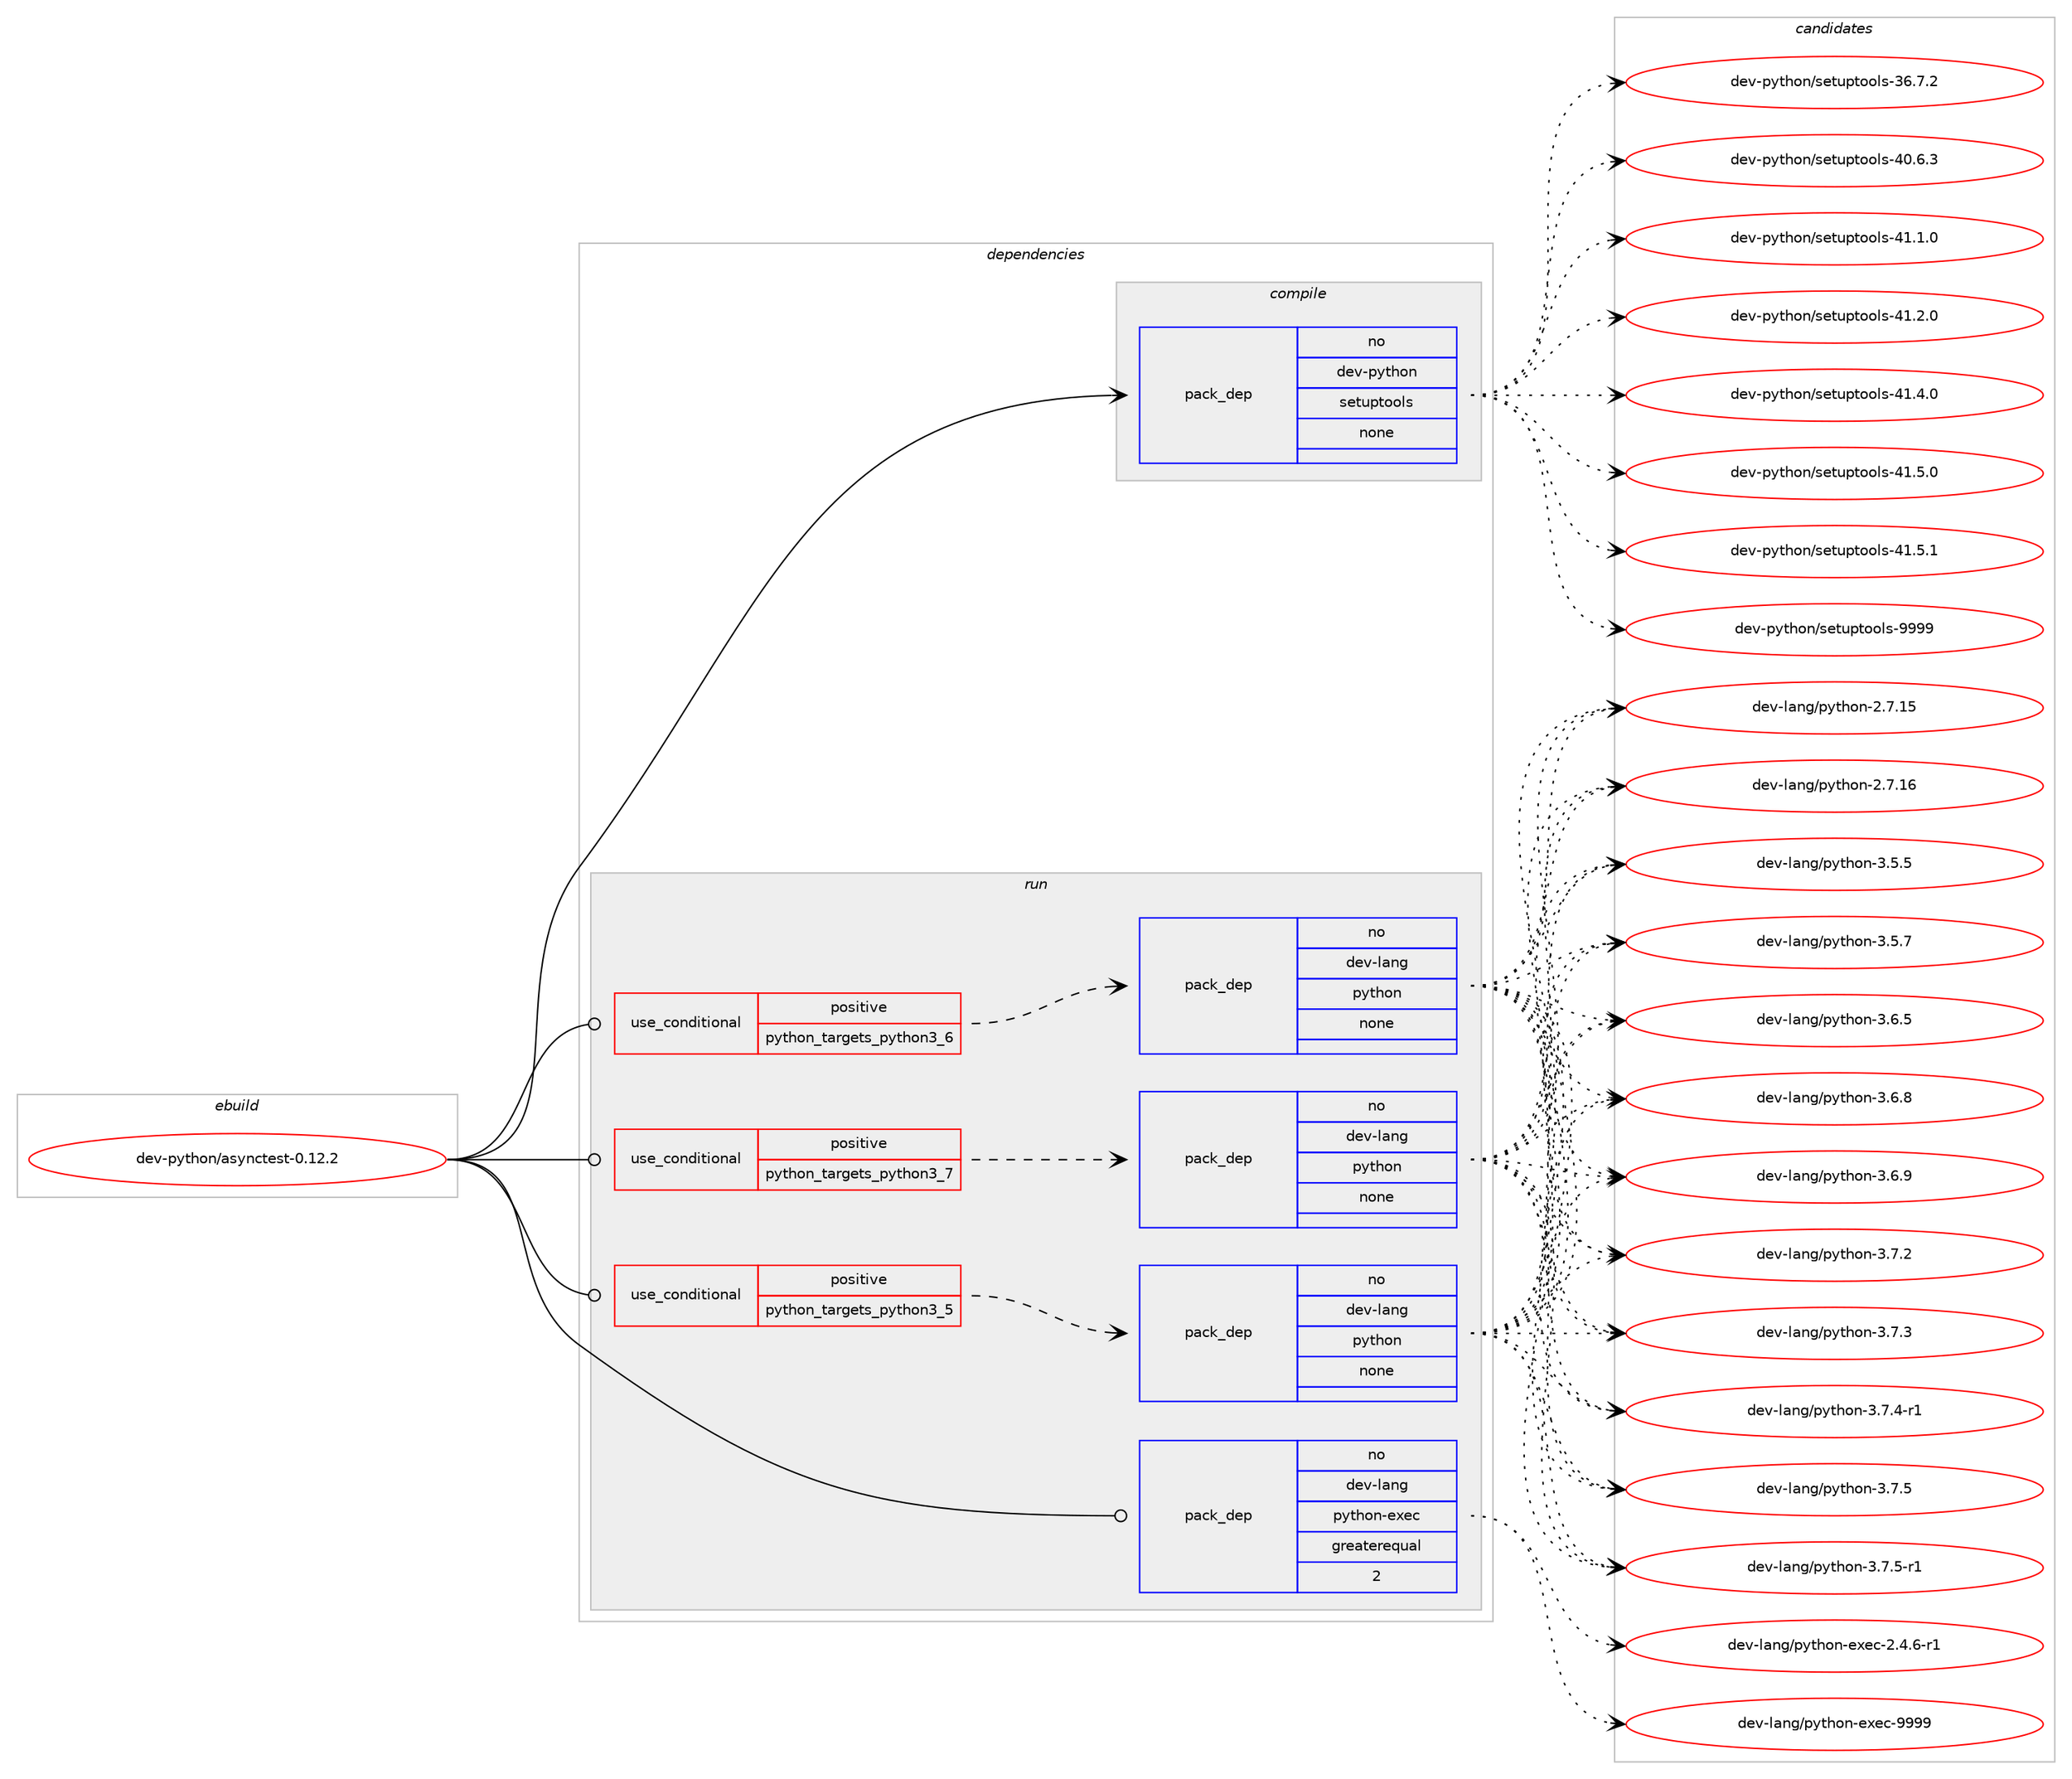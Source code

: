 digraph prolog {

# *************
# Graph options
# *************

newrank=true;
concentrate=true;
compound=true;
graph [rankdir=LR,fontname=Helvetica,fontsize=10,ranksep=1.5];#, ranksep=2.5, nodesep=0.2];
edge  [arrowhead=vee];
node  [fontname=Helvetica,fontsize=10];

# **********
# The ebuild
# **********

subgraph cluster_leftcol {
color=gray;
rank=same;
label=<<i>ebuild</i>>;
id [label="dev-python/asynctest-0.12.2", color=red, width=4, href="../dev-python/asynctest-0.12.2.svg"];
}

# ****************
# The dependencies
# ****************

subgraph cluster_midcol {
color=gray;
label=<<i>dependencies</i>>;
subgraph cluster_compile {
fillcolor="#eeeeee";
style=filled;
label=<<i>compile</i>>;
subgraph pack446959 {
dependency595144 [label=<<TABLE BORDER="0" CELLBORDER="1" CELLSPACING="0" CELLPADDING="4" WIDTH="220"><TR><TD ROWSPAN="6" CELLPADDING="30">pack_dep</TD></TR><TR><TD WIDTH="110">no</TD></TR><TR><TD>dev-python</TD></TR><TR><TD>setuptools</TD></TR><TR><TD>none</TD></TR><TR><TD></TD></TR></TABLE>>, shape=none, color=blue];
}
id:e -> dependency595144:w [weight=20,style="solid",arrowhead="vee"];
}
subgraph cluster_compileandrun {
fillcolor="#eeeeee";
style=filled;
label=<<i>compile and run</i>>;
}
subgraph cluster_run {
fillcolor="#eeeeee";
style=filled;
label=<<i>run</i>>;
subgraph cond136413 {
dependency595145 [label=<<TABLE BORDER="0" CELLBORDER="1" CELLSPACING="0" CELLPADDING="4"><TR><TD ROWSPAN="3" CELLPADDING="10">use_conditional</TD></TR><TR><TD>positive</TD></TR><TR><TD>python_targets_python3_5</TD></TR></TABLE>>, shape=none, color=red];
subgraph pack446960 {
dependency595146 [label=<<TABLE BORDER="0" CELLBORDER="1" CELLSPACING="0" CELLPADDING="4" WIDTH="220"><TR><TD ROWSPAN="6" CELLPADDING="30">pack_dep</TD></TR><TR><TD WIDTH="110">no</TD></TR><TR><TD>dev-lang</TD></TR><TR><TD>python</TD></TR><TR><TD>none</TD></TR><TR><TD></TD></TR></TABLE>>, shape=none, color=blue];
}
dependency595145:e -> dependency595146:w [weight=20,style="dashed",arrowhead="vee"];
}
id:e -> dependency595145:w [weight=20,style="solid",arrowhead="odot"];
subgraph cond136414 {
dependency595147 [label=<<TABLE BORDER="0" CELLBORDER="1" CELLSPACING="0" CELLPADDING="4"><TR><TD ROWSPAN="3" CELLPADDING="10">use_conditional</TD></TR><TR><TD>positive</TD></TR><TR><TD>python_targets_python3_6</TD></TR></TABLE>>, shape=none, color=red];
subgraph pack446961 {
dependency595148 [label=<<TABLE BORDER="0" CELLBORDER="1" CELLSPACING="0" CELLPADDING="4" WIDTH="220"><TR><TD ROWSPAN="6" CELLPADDING="30">pack_dep</TD></TR><TR><TD WIDTH="110">no</TD></TR><TR><TD>dev-lang</TD></TR><TR><TD>python</TD></TR><TR><TD>none</TD></TR><TR><TD></TD></TR></TABLE>>, shape=none, color=blue];
}
dependency595147:e -> dependency595148:w [weight=20,style="dashed",arrowhead="vee"];
}
id:e -> dependency595147:w [weight=20,style="solid",arrowhead="odot"];
subgraph cond136415 {
dependency595149 [label=<<TABLE BORDER="0" CELLBORDER="1" CELLSPACING="0" CELLPADDING="4"><TR><TD ROWSPAN="3" CELLPADDING="10">use_conditional</TD></TR><TR><TD>positive</TD></TR><TR><TD>python_targets_python3_7</TD></TR></TABLE>>, shape=none, color=red];
subgraph pack446962 {
dependency595150 [label=<<TABLE BORDER="0" CELLBORDER="1" CELLSPACING="0" CELLPADDING="4" WIDTH="220"><TR><TD ROWSPAN="6" CELLPADDING="30">pack_dep</TD></TR><TR><TD WIDTH="110">no</TD></TR><TR><TD>dev-lang</TD></TR><TR><TD>python</TD></TR><TR><TD>none</TD></TR><TR><TD></TD></TR></TABLE>>, shape=none, color=blue];
}
dependency595149:e -> dependency595150:w [weight=20,style="dashed",arrowhead="vee"];
}
id:e -> dependency595149:w [weight=20,style="solid",arrowhead="odot"];
subgraph pack446963 {
dependency595151 [label=<<TABLE BORDER="0" CELLBORDER="1" CELLSPACING="0" CELLPADDING="4" WIDTH="220"><TR><TD ROWSPAN="6" CELLPADDING="30">pack_dep</TD></TR><TR><TD WIDTH="110">no</TD></TR><TR><TD>dev-lang</TD></TR><TR><TD>python-exec</TD></TR><TR><TD>greaterequal</TD></TR><TR><TD>2</TD></TR></TABLE>>, shape=none, color=blue];
}
id:e -> dependency595151:w [weight=20,style="solid",arrowhead="odot"];
}
}

# **************
# The candidates
# **************

subgraph cluster_choices {
rank=same;
color=gray;
label=<<i>candidates</i>>;

subgraph choice446959 {
color=black;
nodesep=1;
choice100101118451121211161041111104711510111611711211611111110811545515446554650 [label="dev-python/setuptools-36.7.2", color=red, width=4,href="../dev-python/setuptools-36.7.2.svg"];
choice100101118451121211161041111104711510111611711211611111110811545524846544651 [label="dev-python/setuptools-40.6.3", color=red, width=4,href="../dev-python/setuptools-40.6.3.svg"];
choice100101118451121211161041111104711510111611711211611111110811545524946494648 [label="dev-python/setuptools-41.1.0", color=red, width=4,href="../dev-python/setuptools-41.1.0.svg"];
choice100101118451121211161041111104711510111611711211611111110811545524946504648 [label="dev-python/setuptools-41.2.0", color=red, width=4,href="../dev-python/setuptools-41.2.0.svg"];
choice100101118451121211161041111104711510111611711211611111110811545524946524648 [label="dev-python/setuptools-41.4.0", color=red, width=4,href="../dev-python/setuptools-41.4.0.svg"];
choice100101118451121211161041111104711510111611711211611111110811545524946534648 [label="dev-python/setuptools-41.5.0", color=red, width=4,href="../dev-python/setuptools-41.5.0.svg"];
choice100101118451121211161041111104711510111611711211611111110811545524946534649 [label="dev-python/setuptools-41.5.1", color=red, width=4,href="../dev-python/setuptools-41.5.1.svg"];
choice10010111845112121116104111110471151011161171121161111111081154557575757 [label="dev-python/setuptools-9999", color=red, width=4,href="../dev-python/setuptools-9999.svg"];
dependency595144:e -> choice100101118451121211161041111104711510111611711211611111110811545515446554650:w [style=dotted,weight="100"];
dependency595144:e -> choice100101118451121211161041111104711510111611711211611111110811545524846544651:w [style=dotted,weight="100"];
dependency595144:e -> choice100101118451121211161041111104711510111611711211611111110811545524946494648:w [style=dotted,weight="100"];
dependency595144:e -> choice100101118451121211161041111104711510111611711211611111110811545524946504648:w [style=dotted,weight="100"];
dependency595144:e -> choice100101118451121211161041111104711510111611711211611111110811545524946524648:w [style=dotted,weight="100"];
dependency595144:e -> choice100101118451121211161041111104711510111611711211611111110811545524946534648:w [style=dotted,weight="100"];
dependency595144:e -> choice100101118451121211161041111104711510111611711211611111110811545524946534649:w [style=dotted,weight="100"];
dependency595144:e -> choice10010111845112121116104111110471151011161171121161111111081154557575757:w [style=dotted,weight="100"];
}
subgraph choice446960 {
color=black;
nodesep=1;
choice10010111845108971101034711212111610411111045504655464953 [label="dev-lang/python-2.7.15", color=red, width=4,href="../dev-lang/python-2.7.15.svg"];
choice10010111845108971101034711212111610411111045504655464954 [label="dev-lang/python-2.7.16", color=red, width=4,href="../dev-lang/python-2.7.16.svg"];
choice100101118451089711010347112121116104111110455146534653 [label="dev-lang/python-3.5.5", color=red, width=4,href="../dev-lang/python-3.5.5.svg"];
choice100101118451089711010347112121116104111110455146534655 [label="dev-lang/python-3.5.7", color=red, width=4,href="../dev-lang/python-3.5.7.svg"];
choice100101118451089711010347112121116104111110455146544653 [label="dev-lang/python-3.6.5", color=red, width=4,href="../dev-lang/python-3.6.5.svg"];
choice100101118451089711010347112121116104111110455146544656 [label="dev-lang/python-3.6.8", color=red, width=4,href="../dev-lang/python-3.6.8.svg"];
choice100101118451089711010347112121116104111110455146544657 [label="dev-lang/python-3.6.9", color=red, width=4,href="../dev-lang/python-3.6.9.svg"];
choice100101118451089711010347112121116104111110455146554650 [label="dev-lang/python-3.7.2", color=red, width=4,href="../dev-lang/python-3.7.2.svg"];
choice100101118451089711010347112121116104111110455146554651 [label="dev-lang/python-3.7.3", color=red, width=4,href="../dev-lang/python-3.7.3.svg"];
choice1001011184510897110103471121211161041111104551465546524511449 [label="dev-lang/python-3.7.4-r1", color=red, width=4,href="../dev-lang/python-3.7.4-r1.svg"];
choice100101118451089711010347112121116104111110455146554653 [label="dev-lang/python-3.7.5", color=red, width=4,href="../dev-lang/python-3.7.5.svg"];
choice1001011184510897110103471121211161041111104551465546534511449 [label="dev-lang/python-3.7.5-r1", color=red, width=4,href="../dev-lang/python-3.7.5-r1.svg"];
dependency595146:e -> choice10010111845108971101034711212111610411111045504655464953:w [style=dotted,weight="100"];
dependency595146:e -> choice10010111845108971101034711212111610411111045504655464954:w [style=dotted,weight="100"];
dependency595146:e -> choice100101118451089711010347112121116104111110455146534653:w [style=dotted,weight="100"];
dependency595146:e -> choice100101118451089711010347112121116104111110455146534655:w [style=dotted,weight="100"];
dependency595146:e -> choice100101118451089711010347112121116104111110455146544653:w [style=dotted,weight="100"];
dependency595146:e -> choice100101118451089711010347112121116104111110455146544656:w [style=dotted,weight="100"];
dependency595146:e -> choice100101118451089711010347112121116104111110455146544657:w [style=dotted,weight="100"];
dependency595146:e -> choice100101118451089711010347112121116104111110455146554650:w [style=dotted,weight="100"];
dependency595146:e -> choice100101118451089711010347112121116104111110455146554651:w [style=dotted,weight="100"];
dependency595146:e -> choice1001011184510897110103471121211161041111104551465546524511449:w [style=dotted,weight="100"];
dependency595146:e -> choice100101118451089711010347112121116104111110455146554653:w [style=dotted,weight="100"];
dependency595146:e -> choice1001011184510897110103471121211161041111104551465546534511449:w [style=dotted,weight="100"];
}
subgraph choice446961 {
color=black;
nodesep=1;
choice10010111845108971101034711212111610411111045504655464953 [label="dev-lang/python-2.7.15", color=red, width=4,href="../dev-lang/python-2.7.15.svg"];
choice10010111845108971101034711212111610411111045504655464954 [label="dev-lang/python-2.7.16", color=red, width=4,href="../dev-lang/python-2.7.16.svg"];
choice100101118451089711010347112121116104111110455146534653 [label="dev-lang/python-3.5.5", color=red, width=4,href="../dev-lang/python-3.5.5.svg"];
choice100101118451089711010347112121116104111110455146534655 [label="dev-lang/python-3.5.7", color=red, width=4,href="../dev-lang/python-3.5.7.svg"];
choice100101118451089711010347112121116104111110455146544653 [label="dev-lang/python-3.6.5", color=red, width=4,href="../dev-lang/python-3.6.5.svg"];
choice100101118451089711010347112121116104111110455146544656 [label="dev-lang/python-3.6.8", color=red, width=4,href="../dev-lang/python-3.6.8.svg"];
choice100101118451089711010347112121116104111110455146544657 [label="dev-lang/python-3.6.9", color=red, width=4,href="../dev-lang/python-3.6.9.svg"];
choice100101118451089711010347112121116104111110455146554650 [label="dev-lang/python-3.7.2", color=red, width=4,href="../dev-lang/python-3.7.2.svg"];
choice100101118451089711010347112121116104111110455146554651 [label="dev-lang/python-3.7.3", color=red, width=4,href="../dev-lang/python-3.7.3.svg"];
choice1001011184510897110103471121211161041111104551465546524511449 [label="dev-lang/python-3.7.4-r1", color=red, width=4,href="../dev-lang/python-3.7.4-r1.svg"];
choice100101118451089711010347112121116104111110455146554653 [label="dev-lang/python-3.7.5", color=red, width=4,href="../dev-lang/python-3.7.5.svg"];
choice1001011184510897110103471121211161041111104551465546534511449 [label="dev-lang/python-3.7.5-r1", color=red, width=4,href="../dev-lang/python-3.7.5-r1.svg"];
dependency595148:e -> choice10010111845108971101034711212111610411111045504655464953:w [style=dotted,weight="100"];
dependency595148:e -> choice10010111845108971101034711212111610411111045504655464954:w [style=dotted,weight="100"];
dependency595148:e -> choice100101118451089711010347112121116104111110455146534653:w [style=dotted,weight="100"];
dependency595148:e -> choice100101118451089711010347112121116104111110455146534655:w [style=dotted,weight="100"];
dependency595148:e -> choice100101118451089711010347112121116104111110455146544653:w [style=dotted,weight="100"];
dependency595148:e -> choice100101118451089711010347112121116104111110455146544656:w [style=dotted,weight="100"];
dependency595148:e -> choice100101118451089711010347112121116104111110455146544657:w [style=dotted,weight="100"];
dependency595148:e -> choice100101118451089711010347112121116104111110455146554650:w [style=dotted,weight="100"];
dependency595148:e -> choice100101118451089711010347112121116104111110455146554651:w [style=dotted,weight="100"];
dependency595148:e -> choice1001011184510897110103471121211161041111104551465546524511449:w [style=dotted,weight="100"];
dependency595148:e -> choice100101118451089711010347112121116104111110455146554653:w [style=dotted,weight="100"];
dependency595148:e -> choice1001011184510897110103471121211161041111104551465546534511449:w [style=dotted,weight="100"];
}
subgraph choice446962 {
color=black;
nodesep=1;
choice10010111845108971101034711212111610411111045504655464953 [label="dev-lang/python-2.7.15", color=red, width=4,href="../dev-lang/python-2.7.15.svg"];
choice10010111845108971101034711212111610411111045504655464954 [label="dev-lang/python-2.7.16", color=red, width=4,href="../dev-lang/python-2.7.16.svg"];
choice100101118451089711010347112121116104111110455146534653 [label="dev-lang/python-3.5.5", color=red, width=4,href="../dev-lang/python-3.5.5.svg"];
choice100101118451089711010347112121116104111110455146534655 [label="dev-lang/python-3.5.7", color=red, width=4,href="../dev-lang/python-3.5.7.svg"];
choice100101118451089711010347112121116104111110455146544653 [label="dev-lang/python-3.6.5", color=red, width=4,href="../dev-lang/python-3.6.5.svg"];
choice100101118451089711010347112121116104111110455146544656 [label="dev-lang/python-3.6.8", color=red, width=4,href="../dev-lang/python-3.6.8.svg"];
choice100101118451089711010347112121116104111110455146544657 [label="dev-lang/python-3.6.9", color=red, width=4,href="../dev-lang/python-3.6.9.svg"];
choice100101118451089711010347112121116104111110455146554650 [label="dev-lang/python-3.7.2", color=red, width=4,href="../dev-lang/python-3.7.2.svg"];
choice100101118451089711010347112121116104111110455146554651 [label="dev-lang/python-3.7.3", color=red, width=4,href="../dev-lang/python-3.7.3.svg"];
choice1001011184510897110103471121211161041111104551465546524511449 [label="dev-lang/python-3.7.4-r1", color=red, width=4,href="../dev-lang/python-3.7.4-r1.svg"];
choice100101118451089711010347112121116104111110455146554653 [label="dev-lang/python-3.7.5", color=red, width=4,href="../dev-lang/python-3.7.5.svg"];
choice1001011184510897110103471121211161041111104551465546534511449 [label="dev-lang/python-3.7.5-r1", color=red, width=4,href="../dev-lang/python-3.7.5-r1.svg"];
dependency595150:e -> choice10010111845108971101034711212111610411111045504655464953:w [style=dotted,weight="100"];
dependency595150:e -> choice10010111845108971101034711212111610411111045504655464954:w [style=dotted,weight="100"];
dependency595150:e -> choice100101118451089711010347112121116104111110455146534653:w [style=dotted,weight="100"];
dependency595150:e -> choice100101118451089711010347112121116104111110455146534655:w [style=dotted,weight="100"];
dependency595150:e -> choice100101118451089711010347112121116104111110455146544653:w [style=dotted,weight="100"];
dependency595150:e -> choice100101118451089711010347112121116104111110455146544656:w [style=dotted,weight="100"];
dependency595150:e -> choice100101118451089711010347112121116104111110455146544657:w [style=dotted,weight="100"];
dependency595150:e -> choice100101118451089711010347112121116104111110455146554650:w [style=dotted,weight="100"];
dependency595150:e -> choice100101118451089711010347112121116104111110455146554651:w [style=dotted,weight="100"];
dependency595150:e -> choice1001011184510897110103471121211161041111104551465546524511449:w [style=dotted,weight="100"];
dependency595150:e -> choice100101118451089711010347112121116104111110455146554653:w [style=dotted,weight="100"];
dependency595150:e -> choice1001011184510897110103471121211161041111104551465546534511449:w [style=dotted,weight="100"];
}
subgraph choice446963 {
color=black;
nodesep=1;
choice10010111845108971101034711212111610411111045101120101994550465246544511449 [label="dev-lang/python-exec-2.4.6-r1", color=red, width=4,href="../dev-lang/python-exec-2.4.6-r1.svg"];
choice10010111845108971101034711212111610411111045101120101994557575757 [label="dev-lang/python-exec-9999", color=red, width=4,href="../dev-lang/python-exec-9999.svg"];
dependency595151:e -> choice10010111845108971101034711212111610411111045101120101994550465246544511449:w [style=dotted,weight="100"];
dependency595151:e -> choice10010111845108971101034711212111610411111045101120101994557575757:w [style=dotted,weight="100"];
}
}

}
